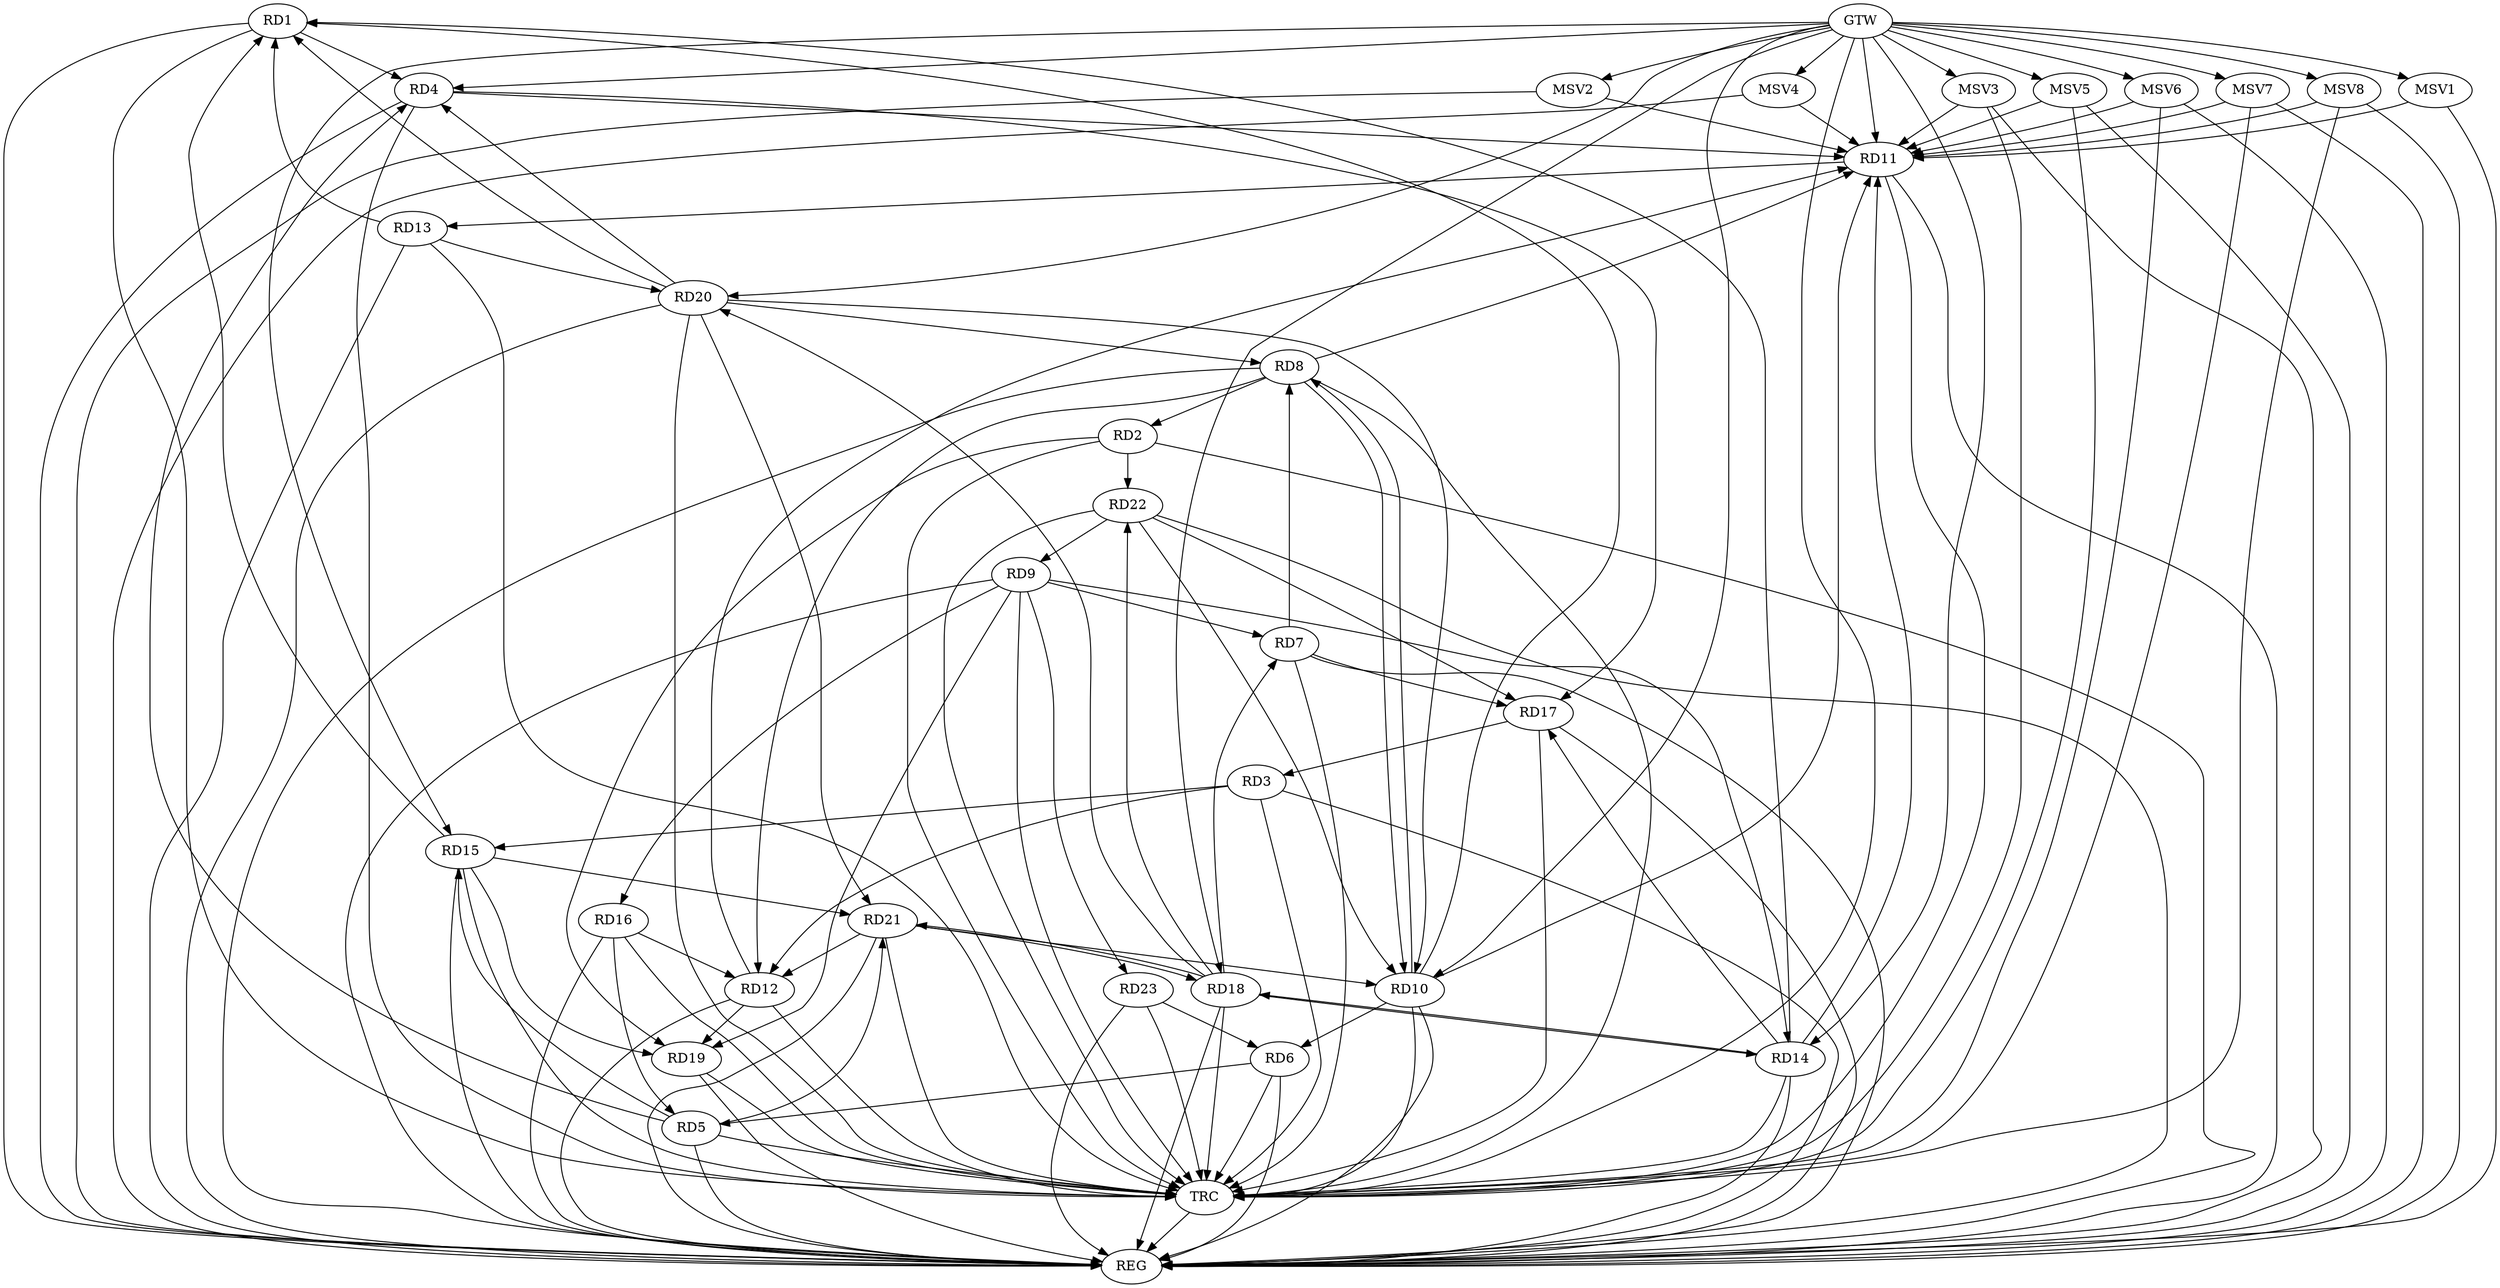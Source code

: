 strict digraph G {
  RD1 [ label="RD1" ];
  RD2 [ label="RD2" ];
  RD3 [ label="RD3" ];
  RD4 [ label="RD4" ];
  RD5 [ label="RD5" ];
  RD6 [ label="RD6" ];
  RD7 [ label="RD7" ];
  RD8 [ label="RD8" ];
  RD9 [ label="RD9" ];
  RD10 [ label="RD10" ];
  RD11 [ label="RD11" ];
  RD12 [ label="RD12" ];
  RD13 [ label="RD13" ];
  RD14 [ label="RD14" ];
  RD15 [ label="RD15" ];
  RD16 [ label="RD16" ];
  RD17 [ label="RD17" ];
  RD18 [ label="RD18" ];
  RD19 [ label="RD19" ];
  RD20 [ label="RD20" ];
  RD21 [ label="RD21" ];
  RD22 [ label="RD22" ];
  RD23 [ label="RD23" ];
  GTW [ label="GTW" ];
  REG [ label="REG" ];
  TRC [ label="TRC" ];
  MSV1 [ label="MSV1" ];
  MSV2 [ label="MSV2" ];
  MSV3 [ label="MSV3" ];
  MSV4 [ label="MSV4" ];
  MSV5 [ label="MSV5" ];
  MSV6 [ label="MSV6" ];
  MSV7 [ label="MSV7" ];
  MSV8 [ label="MSV8" ];
  RD1 -> RD4;
  RD10 -> RD1;
  RD13 -> RD1;
  RD14 -> RD1;
  RD15 -> RD1;
  RD20 -> RD1;
  RD8 -> RD2;
  RD2 -> RD19;
  RD2 -> RD22;
  RD3 -> RD12;
  RD3 -> RD15;
  RD17 -> RD3;
  RD5 -> RD4;
  RD4 -> RD11;
  RD4 -> RD17;
  RD20 -> RD4;
  RD6 -> RD5;
  RD5 -> RD15;
  RD16 -> RD5;
  RD5 -> RD21;
  RD10 -> RD6;
  RD23 -> RD6;
  RD7 -> RD8;
  RD9 -> RD7;
  RD7 -> RD17;
  RD18 -> RD7;
  RD8 -> RD10;
  RD10 -> RD8;
  RD8 -> RD11;
  RD8 -> RD12;
  RD20 -> RD8;
  RD9 -> RD14;
  RD9 -> RD16;
  RD9 -> RD19;
  RD22 -> RD9;
  RD9 -> RD23;
  RD10 -> RD11;
  RD20 -> RD10;
  RD21 -> RD10;
  RD22 -> RD10;
  RD12 -> RD11;
  RD11 -> RD13;
  RD14 -> RD11;
  RD16 -> RD12;
  RD12 -> RD19;
  RD21 -> RD12;
  RD13 -> RD20;
  RD14 -> RD17;
  RD14 -> RD18;
  RD18 -> RD14;
  RD15 -> RD19;
  RD15 -> RD21;
  RD22 -> RD17;
  RD18 -> RD20;
  RD18 -> RD21;
  RD21 -> RD18;
  RD18 -> RD22;
  RD20 -> RD21;
  GTW -> RD15;
  GTW -> RD20;
  GTW -> RD18;
  GTW -> RD10;
  GTW -> RD4;
  GTW -> RD14;
  GTW -> RD11;
  RD1 -> REG;
  RD2 -> REG;
  RD3 -> REG;
  RD4 -> REG;
  RD5 -> REG;
  RD6 -> REG;
  RD7 -> REG;
  RD8 -> REG;
  RD9 -> REG;
  RD10 -> REG;
  RD11 -> REG;
  RD12 -> REG;
  RD13 -> REG;
  RD14 -> REG;
  RD15 -> REG;
  RD16 -> REG;
  RD17 -> REG;
  RD18 -> REG;
  RD19 -> REG;
  RD20 -> REG;
  RD21 -> REG;
  RD22 -> REG;
  RD23 -> REG;
  RD1 -> TRC;
  RD2 -> TRC;
  RD3 -> TRC;
  RD4 -> TRC;
  RD5 -> TRC;
  RD6 -> TRC;
  RD7 -> TRC;
  RD8 -> TRC;
  RD9 -> TRC;
  RD10 -> TRC;
  RD11 -> TRC;
  RD12 -> TRC;
  RD13 -> TRC;
  RD14 -> TRC;
  RD15 -> TRC;
  RD16 -> TRC;
  RD17 -> TRC;
  RD18 -> TRC;
  RD19 -> TRC;
  RD20 -> TRC;
  RD21 -> TRC;
  RD22 -> TRC;
  RD23 -> TRC;
  GTW -> TRC;
  TRC -> REG;
  MSV1 -> RD11;
  GTW -> MSV1;
  MSV1 -> REG;
  MSV2 -> RD11;
  GTW -> MSV2;
  MSV2 -> REG;
  MSV3 -> RD11;
  GTW -> MSV3;
  MSV3 -> REG;
  MSV3 -> TRC;
  MSV4 -> RD11;
  GTW -> MSV4;
  MSV4 -> REG;
  MSV5 -> RD11;
  MSV6 -> RD11;
  GTW -> MSV5;
  MSV5 -> REG;
  MSV5 -> TRC;
  GTW -> MSV6;
  MSV6 -> REG;
  MSV6 -> TRC;
  MSV7 -> RD11;
  MSV8 -> RD11;
  GTW -> MSV7;
  MSV7 -> REG;
  MSV7 -> TRC;
  GTW -> MSV8;
  MSV8 -> REG;
  MSV8 -> TRC;
}
